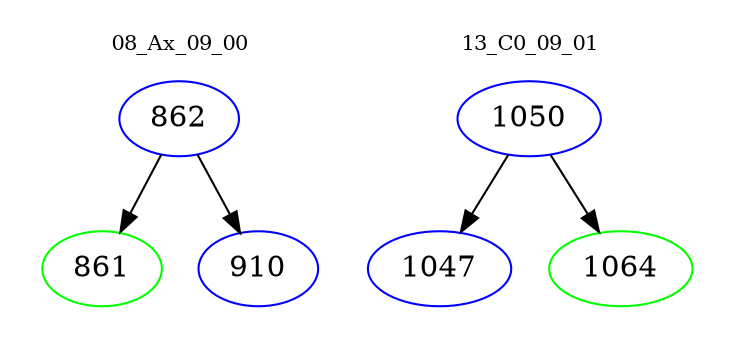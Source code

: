 digraph{
subgraph cluster_0 {
color = white
label = "08_Ax_09_00";
fontsize=10;
T0_862 [label="862", color="blue"]
T0_862 -> T0_861 [color="black"]
T0_861 [label="861", color="green"]
T0_862 -> T0_910 [color="black"]
T0_910 [label="910", color="blue"]
}
subgraph cluster_1 {
color = white
label = "13_C0_09_01";
fontsize=10;
T1_1050 [label="1050", color="blue"]
T1_1050 -> T1_1047 [color="black"]
T1_1047 [label="1047", color="blue"]
T1_1050 -> T1_1064 [color="black"]
T1_1064 [label="1064", color="green"]
}
}
